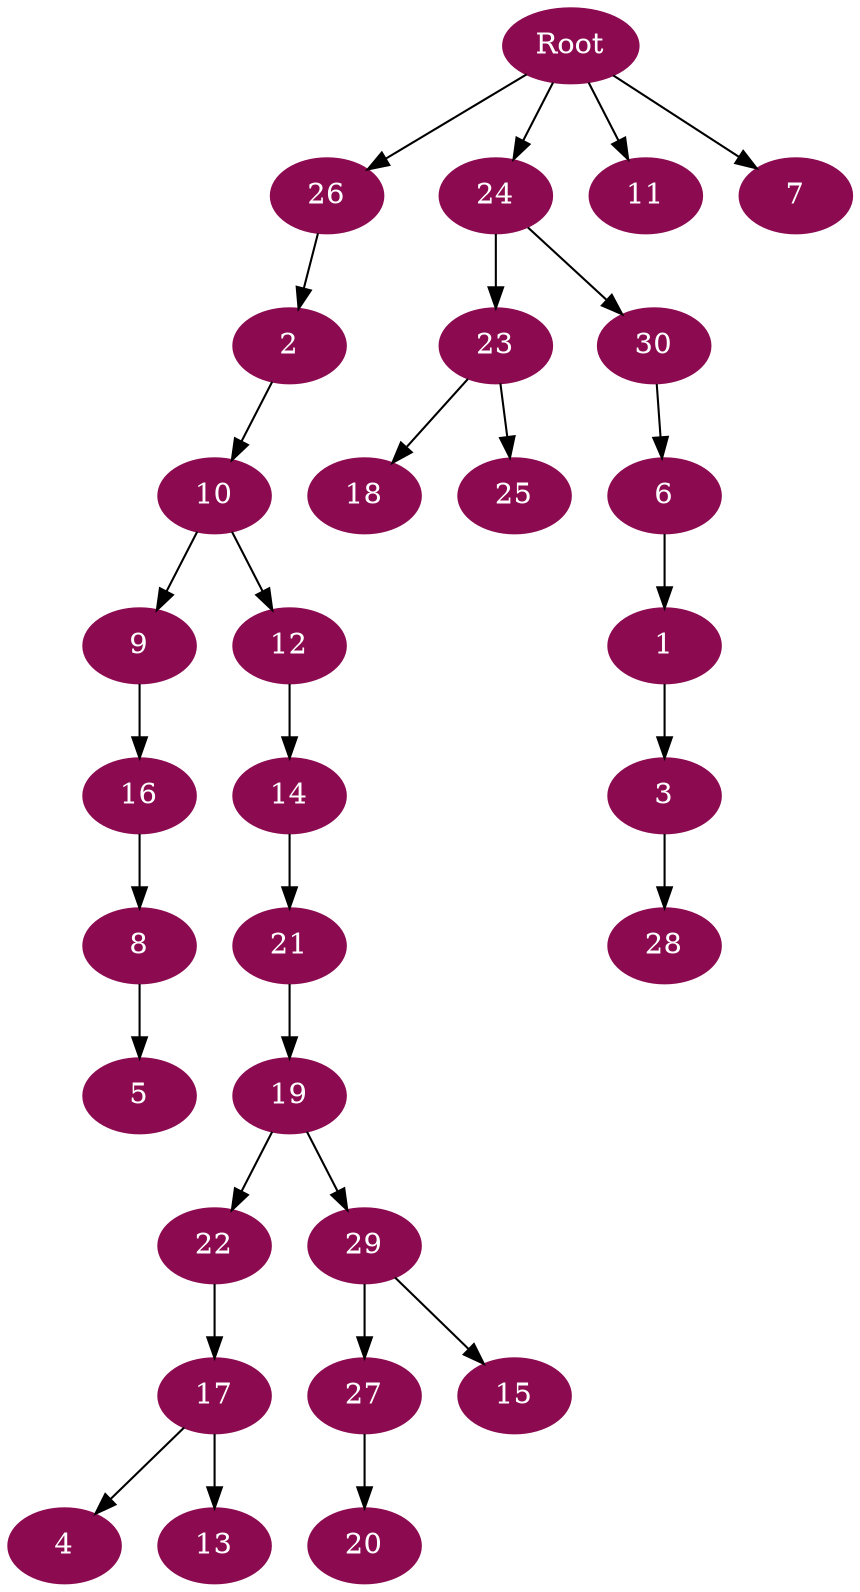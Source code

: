 digraph G {
node [color=deeppink4, style=filled, fontcolor=white];
Root -> 26;
26 -> 2;
2 -> 10;
10 -> 9;
9 -> 16;
16 -> 8;
8 -> 5;
10 -> 12;
12 -> 14;
14 -> 21;
21 -> 19;
19 -> 22;
22 -> 17;
17 -> 4;
17 -> 13;
19 -> 29;
29 -> 27;
27 -> 20;
29 -> 15;
Root -> 24;
24 -> 23;
23 -> 18;
23 -> 25;
24 -> 30;
30 -> 6;
6 -> 1;
1 -> 3;
3 -> 28;
Root -> 11;
Root -> 7;
}
